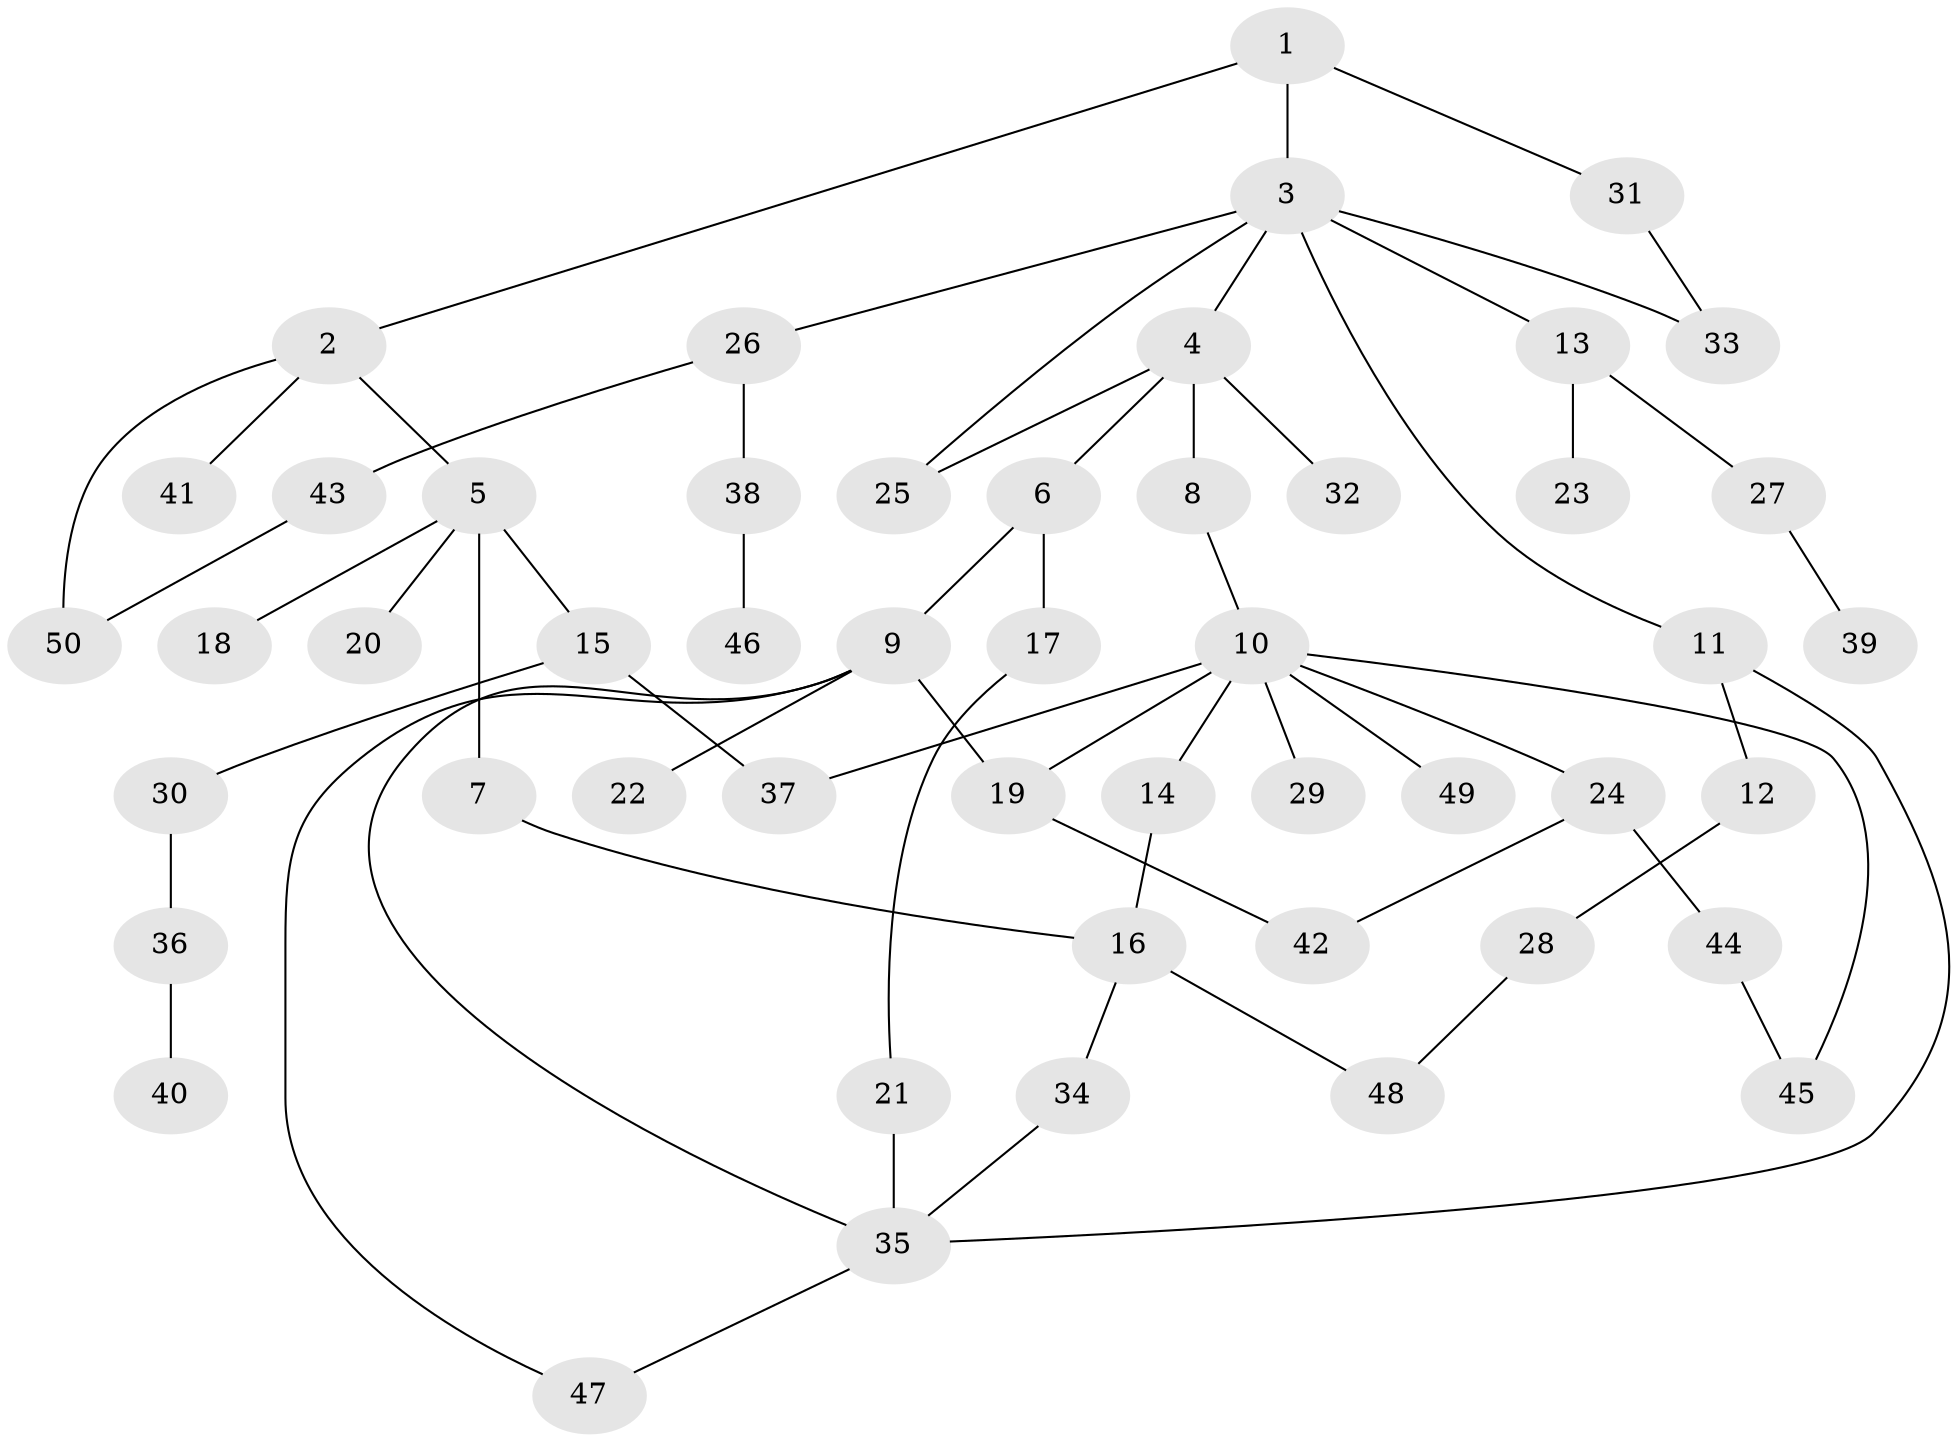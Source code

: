 // Generated by graph-tools (version 1.1) at 2025/49/03/09/25 03:49:26]
// undirected, 50 vertices, 62 edges
graph export_dot {
graph [start="1"]
  node [color=gray90,style=filled];
  1;
  2;
  3;
  4;
  5;
  6;
  7;
  8;
  9;
  10;
  11;
  12;
  13;
  14;
  15;
  16;
  17;
  18;
  19;
  20;
  21;
  22;
  23;
  24;
  25;
  26;
  27;
  28;
  29;
  30;
  31;
  32;
  33;
  34;
  35;
  36;
  37;
  38;
  39;
  40;
  41;
  42;
  43;
  44;
  45;
  46;
  47;
  48;
  49;
  50;
  1 -- 2;
  1 -- 3;
  1 -- 31;
  2 -- 5;
  2 -- 41;
  2 -- 50;
  3 -- 4;
  3 -- 11;
  3 -- 13;
  3 -- 26;
  3 -- 33;
  3 -- 25;
  4 -- 6;
  4 -- 8;
  4 -- 25;
  4 -- 32;
  5 -- 7;
  5 -- 15;
  5 -- 18;
  5 -- 20;
  6 -- 9;
  6 -- 17;
  7 -- 16;
  8 -- 10;
  9 -- 22;
  9 -- 35;
  9 -- 47;
  9 -- 19;
  10 -- 14;
  10 -- 19;
  10 -- 24;
  10 -- 29;
  10 -- 37;
  10 -- 45;
  10 -- 49;
  11 -- 12;
  11 -- 35;
  12 -- 28;
  13 -- 23;
  13 -- 27;
  14 -- 16;
  15 -- 30;
  15 -- 37;
  16 -- 34;
  16 -- 48;
  17 -- 21;
  19 -- 42;
  21 -- 35;
  24 -- 42;
  24 -- 44;
  26 -- 38;
  26 -- 43;
  27 -- 39;
  28 -- 48;
  30 -- 36;
  31 -- 33;
  34 -- 35;
  35 -- 47;
  36 -- 40;
  38 -- 46;
  43 -- 50;
  44 -- 45;
}
